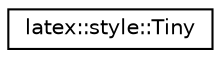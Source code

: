 digraph G
{
  edge [fontname="Helvetica",fontsize="10",labelfontname="Helvetica",labelfontsize="10"];
  node [fontname="Helvetica",fontsize="10",shape=record];
  rankdir="LR";
  Node1 [label="latex::style::Tiny",height=0.2,width=0.4,color="black", fillcolor="white", style="filled",URL="$classlatex_1_1style_1_1Tiny.html"];
}
